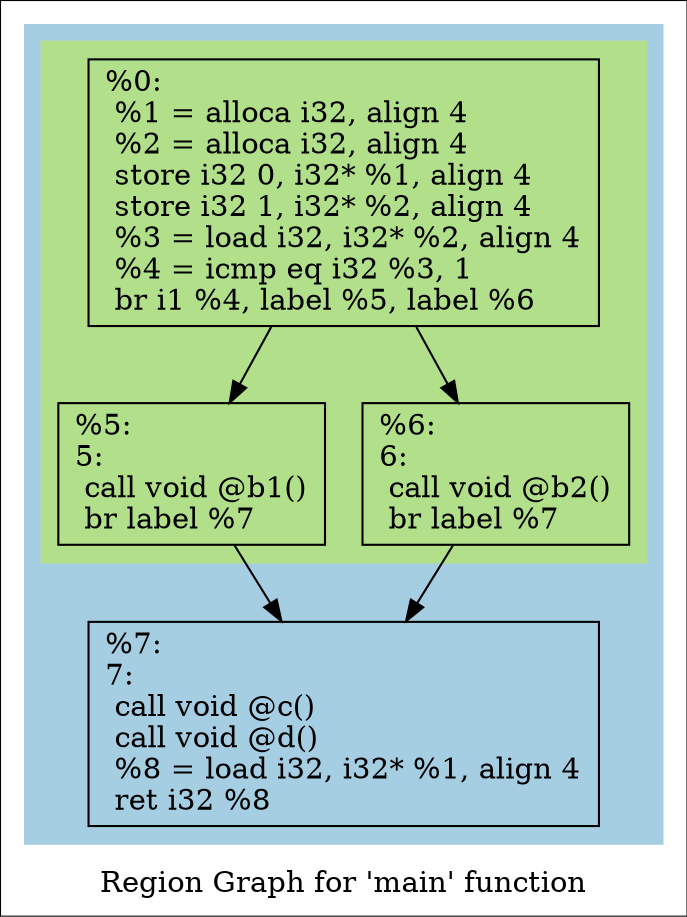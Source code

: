 digraph "Region Graph for 'main' function" {
	label="Region Graph for 'main' function";

	Node0x12f6af0 [shape=record,label="{%0:\l  %1 = alloca i32, align 4\l  %2 = alloca i32, align 4\l  store i32 0, i32* %1, align 4\l  store i32 1, i32* %2, align 4\l  %3 = load i32, i32* %2, align 4\l  %4 = icmp eq i32 %3, 1\l  br i1 %4, label %5, label %6\l}"];
	Node0x12f6af0 -> Node0x13218d0;
	Node0x12f6af0 -> Node0x1321930;
	Node0x13218d0 [shape=record,label="{%5:\l5:                                                \l  call void @b1()\l  br label %7\l}"];
	Node0x13218d0 -> Node0x1321ad0;
	Node0x1321ad0 [shape=record,label="{%7:\l7:                                                \l  call void @c()\l  call void @d()\l  %8 = load i32, i32* %1, align 4\l  ret i32 %8\l}"];
	Node0x1321930 [shape=record,label="{%6:\l6:                                                \l  call void @b2()\l  br label %7\l}"];
	Node0x1321930 -> Node0x1321ad0;
	colorscheme = "paired12"
        subgraph cluster_0x12d2ef0 {
          label = "";
          style = filled;
          color = 1
          subgraph cluster_0x1321610 {
            label = "";
            style = filled;
            color = 3
            Node0x12f6af0;
            Node0x13218d0;
            Node0x1321930;
          }
          Node0x1321ad0;
        }
}
